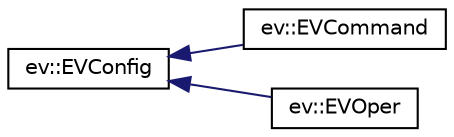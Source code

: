 digraph "Graphical Class Hierarchy"
{
 // LATEX_PDF_SIZE
  edge [fontname="Helvetica",fontsize="10",labelfontname="Helvetica",labelfontsize="10"];
  node [fontname="Helvetica",fontsize="10",shape=record];
  rankdir="LR";
  Node0 [label="ev::EVConfig",height=0.2,width=0.4,color="black", fillcolor="white", style="filled",URL="$classev_1_1EVConfig.html",tooltip="easyVim 指令配置类"];
  Node0 -> Node1 [dir="back",color="midnightblue",fontsize="10",style="solid",fontname="Helvetica"];
  Node1 [label="ev::EVCommand",height=0.2,width=0.4,color="black", fillcolor="white", style="filled",URL="$classev_1_1EVCommand.html",tooltip="easyVim 指令类"];
  Node0 -> Node2 [dir="back",color="midnightblue",fontsize="10",style="solid",fontname="Helvetica"];
  Node2 [label="ev::EVOper",height=0.2,width=0.4,color="black", fillcolor="white", style="filled",URL="$classev_1_1EVOper.html",tooltip=" "];
}
